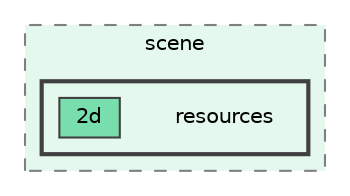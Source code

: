 digraph "Lys/src/Lys/scene/resources"
{
 // LATEX_PDF_SIZE
  bgcolor="transparent";
  edge [fontname=Helvetica,fontsize=10,labelfontname=Helvetica,labelfontsize=10];
  node [fontname=Helvetica,fontsize=10,shape=box,height=0.2,width=0.4];
  compound=true
  subgraph clusterdir_a866cfa69d20bc68ee4a94138e6f4540 {
    graph [ bgcolor="#e4f8ee", pencolor="grey50", label="scene", fontname=Helvetica,fontsize=10 style="filled,dashed", URL="dir_a866cfa69d20bc68ee4a94138e6f4540.html",tooltip=""]
  subgraph clusterdir_890a73734517f066238c60417b6e1314 {
    graph [ bgcolor="#e4f8ee", pencolor="grey25", label="", fontname=Helvetica,fontsize=10 style="filled,bold", URL="dir_890a73734517f066238c60417b6e1314.html",tooltip=""]
    dir_890a73734517f066238c60417b6e1314 [shape=plaintext, label="resources"];
  dir_9e1d4e22a435be37e6d2e40d6a6f7f36 [label="2d", fillcolor="#79dead", color="grey25", style="filled", URL="dir_9e1d4e22a435be37e6d2e40d6a6f7f36.html",tooltip=""];
  }
  }
}
